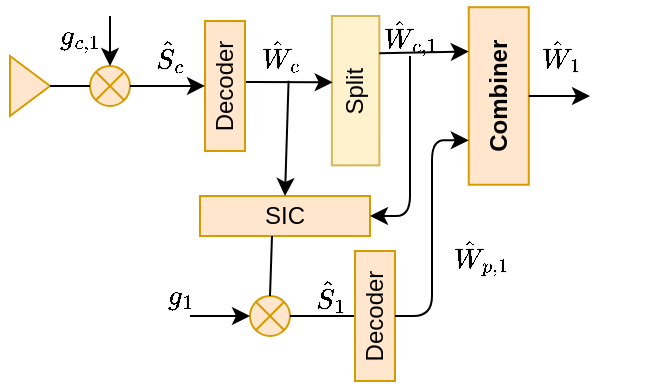 <mxfile version="14.9.6" type="device"><diagram id="qhP0U1KYITsx4uoJZqjK" name="Page-1"><mxGraphModel dx="724" dy="537" grid="1" gridSize="10" guides="1" tooltips="1" connect="1" arrows="1" fold="1" page="1" pageScale="1" pageWidth="850" pageHeight="1100" math="1" shadow="0"><root><mxCell id="0"/><mxCell id="1" parent="0"/><mxCell id="SLeXn7zhtvLaVzBuZ1ag-73" value="" style="triangle;whiteSpace=wrap;html=1;direction=east;fillColor=#ffe6cc;strokeColor=#d79b00;" vertex="1" parent="1"><mxGeometry x="80" y="540" width="20" height="30" as="geometry"/></mxCell><mxCell id="SLeXn7zhtvLaVzBuZ1ag-74" value="" style="shape=sumEllipse;perimeter=ellipsePerimeter;whiteSpace=wrap;html=1;backgroundOutline=1;fillColor=#ffe6cc;strokeColor=#d79b00;" vertex="1" parent="1"><mxGeometry x="120" y="545" width="20" height="20" as="geometry"/></mxCell><mxCell id="SLeXn7zhtvLaVzBuZ1ag-75" value="" style="endArrow=none;html=1;exitX=1;exitY=0.5;exitDx=0;exitDy=0;entryX=0;entryY=0.5;entryDx=0;entryDy=0;" edge="1" parent="1" source="SLeXn7zhtvLaVzBuZ1ag-73" target="SLeXn7zhtvLaVzBuZ1ag-74"><mxGeometry width="50" height="50" relative="1" as="geometry"><mxPoint x="230" y="480" as="sourcePoint"/><mxPoint x="280" y="430" as="targetPoint"/></mxGeometry></mxCell><mxCell id="SLeXn7zhtvLaVzBuZ1ag-77" value="Decoder" style="rounded=0;whiteSpace=wrap;html=1;rotation=-90;fillColor=#ffe6cc;strokeColor=#d79b00;" vertex="1" parent="1"><mxGeometry x="155" y="544.99" width="65" height="20" as="geometry"/></mxCell><mxCell id="SLeXn7zhtvLaVzBuZ1ag-78" value="" style="endArrow=classic;html=1;exitX=1;exitY=0.5;exitDx=0;exitDy=0;entryX=0.5;entryY=0;entryDx=0;entryDy=0;" edge="1" parent="1" source="SLeXn7zhtvLaVzBuZ1ag-74" target="SLeXn7zhtvLaVzBuZ1ag-77"><mxGeometry width="50" height="50" relative="1" as="geometry"><mxPoint x="230" y="480" as="sourcePoint"/><mxPoint x="170" y="555" as="targetPoint"/></mxGeometry></mxCell><mxCell id="SLeXn7zhtvLaVzBuZ1ag-80" value="Split" style="rounded=0;whiteSpace=wrap;html=1;rotation=-90;fillColor=#fff2cc;strokeColor=#d6b656;" vertex="1" parent="1"><mxGeometry x="215.46" y="545.46" width="74.69" height="23.75" as="geometry"/></mxCell><mxCell id="SLeXn7zhtvLaVzBuZ1ag-83" value="" style="endArrow=classic;html=1;entryX=0.556;entryY=0.017;entryDx=0;entryDy=0;entryPerimeter=0;" edge="1" parent="1" target="SLeXn7zhtvLaVzBuZ1ag-80"><mxGeometry width="50" height="50" relative="1" as="geometry"><mxPoint x="198" y="553" as="sourcePoint"/><mxPoint x="241" y="553" as="targetPoint"/></mxGeometry></mxCell><mxCell id="SLeXn7zhtvLaVzBuZ1ag-84" value="&lt;b&gt;Combiner&lt;/b&gt;" style="rounded=0;whiteSpace=wrap;html=1;fillColor=#ffe6cc;strokeColor=#d79b00;direction=east;rotation=-90;" vertex="1" parent="1"><mxGeometry x="280" y="544.99" width="88.75" height="30" as="geometry"/></mxCell><mxCell id="SLeXn7zhtvLaVzBuZ1ag-85" value="" style="endArrow=classic;html=1;exitX=0.75;exitY=1;exitDx=0;exitDy=0;entryX=0.75;entryY=0;entryDx=0;entryDy=0;" edge="1" parent="1" source="SLeXn7zhtvLaVzBuZ1ag-80" target="SLeXn7zhtvLaVzBuZ1ag-84"><mxGeometry width="50" height="50" relative="1" as="geometry"><mxPoint x="230" y="480" as="sourcePoint"/><mxPoint x="280" y="541" as="targetPoint"/></mxGeometry></mxCell><mxCell id="SLeXn7zhtvLaVzBuZ1ag-86" value="SIC" style="rounded=0;whiteSpace=wrap;html=1;fillColor=#ffe6cc;strokeColor=#d79b00;" vertex="1" parent="1"><mxGeometry x="175" y="610" width="85" height="20" as="geometry"/></mxCell><mxCell id="SLeXn7zhtvLaVzBuZ1ag-92" value="" style="shape=sumEllipse;perimeter=ellipsePerimeter;whiteSpace=wrap;html=1;backgroundOutline=1;fillColor=#ffe6cc;strokeColor=#d79b00;" vertex="1" parent="1"><mxGeometry x="200" y="660" width="20" height="20" as="geometry"/></mxCell><mxCell id="SLeXn7zhtvLaVzBuZ1ag-93" value="" style="endArrow=none;html=1;exitX=0.5;exitY=0;exitDx=0;exitDy=0;" edge="1" parent="1" source="SLeXn7zhtvLaVzBuZ1ag-92"><mxGeometry width="50" height="50" relative="1" as="geometry"><mxPoint x="230" y="620" as="sourcePoint"/><mxPoint x="211" y="630" as="targetPoint"/></mxGeometry></mxCell><mxCell id="SLeXn7zhtvLaVzBuZ1ag-94" value="" style="endArrow=none;html=1;exitX=1;exitY=0.5;exitDx=0;exitDy=0;" edge="1" parent="1" source="SLeXn7zhtvLaVzBuZ1ag-92"><mxGeometry width="50" height="50" relative="1" as="geometry"><mxPoint x="230" y="620" as="sourcePoint"/><mxPoint x="260" y="670" as="targetPoint"/></mxGeometry></mxCell><mxCell id="SLeXn7zhtvLaVzBuZ1ag-95" value="Decoder" style="rounded=0;whiteSpace=wrap;html=1;rotation=-90;fillColor=#ffe6cc;strokeColor=#d79b00;" vertex="1" parent="1"><mxGeometry x="230" y="660" width="65" height="20" as="geometry"/></mxCell><mxCell id="SLeXn7zhtvLaVzBuZ1ag-97" value="" style="edgeStyle=elbowEdgeStyle;elbow=horizontal;endArrow=classic;html=1;exitX=0.5;exitY=1;exitDx=0;exitDy=0;entryX=0.25;entryY=0;entryDx=0;entryDy=0;" edge="1" parent="1" source="SLeXn7zhtvLaVzBuZ1ag-95" target="SLeXn7zhtvLaVzBuZ1ag-84"><mxGeometry width="50" height="50" relative="1" as="geometry"><mxPoint x="230" y="620" as="sourcePoint"/><mxPoint x="280" y="570" as="targetPoint"/></mxGeometry></mxCell><mxCell id="SLeXn7zhtvLaVzBuZ1ag-98" value="" style="endArrow=classic;html=1;exitX=0.5;exitY=1;exitDx=0;exitDy=0;" edge="1" parent="1" source="SLeXn7zhtvLaVzBuZ1ag-84"><mxGeometry width="50" height="50" relative="1" as="geometry"><mxPoint x="230" y="620" as="sourcePoint"/><mxPoint x="370" y="560" as="targetPoint"/></mxGeometry></mxCell><mxCell id="SLeXn7zhtvLaVzBuZ1ag-99" value="" style="endArrow=classic;html=1;entryX=0.5;entryY=0;entryDx=0;entryDy=0;" edge="1" parent="1" target="SLeXn7zhtvLaVzBuZ1ag-74"><mxGeometry width="50" height="50" relative="1" as="geometry"><mxPoint x="130" y="520" as="sourcePoint"/><mxPoint x="280" y="370" as="targetPoint"/></mxGeometry></mxCell><mxCell id="SLeXn7zhtvLaVzBuZ1ag-100" value="&lt;b&gt;$$g_{c,1}$$&lt;/b&gt;" style="text;html=1;align=center;verticalAlign=middle;resizable=0;points=[];autosize=1;strokeColor=none;" vertex="1" parent="1"><mxGeometry x="75" y="520" width="80" height="20" as="geometry"/></mxCell><mxCell id="SLeXn7zhtvLaVzBuZ1ag-101" value="&lt;b&gt;$$\hat{S}_{c}$$&lt;/b&gt;" style="text;html=1;align=center;verticalAlign=middle;resizable=0;points=[];autosize=1;strokeColor=none;" vertex="1" parent="1"><mxGeometry x="110" y="530" width="100" height="20" as="geometry"/></mxCell><mxCell id="SLeXn7zhtvLaVzBuZ1ag-102" value="&lt;b&gt;$$\hat{W}_{c}$$&lt;/b&gt;" style="text;html=1;align=center;verticalAlign=middle;resizable=0;points=[];autosize=1;strokeColor=none;" vertex="1" parent="1"><mxGeometry x="160" y="530" width="110" height="20" as="geometry"/></mxCell><mxCell id="SLeXn7zhtvLaVzBuZ1ag-103" value="&lt;b&gt;$$\hat{W}_{c,1}$$&lt;/b&gt;" style="text;html=1;align=center;verticalAlign=middle;resizable=0;points=[];autosize=1;strokeColor=none;" vertex="1" parent="1"><mxGeometry x="220" y="520" width="120" height="20" as="geometry"/></mxCell><mxCell id="SLeXn7zhtvLaVzBuZ1ag-104" value="" style="endArrow=classic;html=1;entryX=0;entryY=0.5;entryDx=0;entryDy=0;" edge="1" parent="1" target="SLeXn7zhtvLaVzBuZ1ag-92"><mxGeometry width="50" height="50" relative="1" as="geometry"><mxPoint x="170" y="670" as="sourcePoint"/><mxPoint x="280" y="430" as="targetPoint"/></mxGeometry></mxCell><mxCell id="SLeXn7zhtvLaVzBuZ1ag-105" value="&lt;b&gt;$$g_{1}$$&lt;/b&gt;" style="text;html=1;align=center;verticalAlign=middle;resizable=0;points=[];autosize=1;strokeColor=none;" vertex="1" parent="1"><mxGeometry x="130" y="650" width="70" height="20" as="geometry"/></mxCell><mxCell id="SLeXn7zhtvLaVzBuZ1ag-107" value="&lt;b&gt;$$\hat{S}_{1}$$&lt;/b&gt;" style="text;html=1;align=center;verticalAlign=middle;resizable=0;points=[];autosize=1;strokeColor=none;" vertex="1" parent="1"><mxGeometry x="190.15" y="650" width="100" height="20" as="geometry"/></mxCell><mxCell id="SLeXn7zhtvLaVzBuZ1ag-108" value="&lt;b&gt;$$\hat{W}_{p,1}$$&lt;/b&gt;" style="text;html=1;align=center;verticalAlign=middle;resizable=0;points=[];autosize=1;strokeColor=none;" vertex="1" parent="1"><mxGeometry x="255" y="630" width="120" height="20" as="geometry"/></mxCell><mxCell id="SLeXn7zhtvLaVzBuZ1ag-109" value="" style="endArrow=classic;html=1;entryX=0.5;entryY=0;entryDx=0;entryDy=0;exitX=0.539;exitY=1.117;exitDx=0;exitDy=0;exitPerimeter=0;" edge="1" parent="1" source="SLeXn7zhtvLaVzBuZ1ag-102" target="SLeXn7zhtvLaVzBuZ1ag-86"><mxGeometry width="50" height="50" relative="1" as="geometry"><mxPoint x="218" y="570" as="sourcePoint"/><mxPoint x="211" y="608" as="targetPoint"/></mxGeometry></mxCell><mxCell id="SLeXn7zhtvLaVzBuZ1ag-110" value="" style="endArrow=classic;html=1;" edge="1" parent="1" source="SLeXn7zhtvLaVzBuZ1ag-103"><mxGeometry width="50" height="50" relative="1" as="geometry"><mxPoint x="230" y="480" as="sourcePoint"/><mxPoint x="260" y="620" as="targetPoint"/><Array as="points"><mxPoint x="280" y="620"/></Array></mxGeometry></mxCell><mxCell id="SLeXn7zhtvLaVzBuZ1ag-111" value="&lt;b&gt;$$\hat{W}_{1}$$&lt;/b&gt;" style="text;html=1;align=center;verticalAlign=middle;resizable=0;points=[];autosize=1;strokeColor=none;" vertex="1" parent="1"><mxGeometry x="300" y="530" width="110" height="20" as="geometry"/></mxCell></root></mxGraphModel></diagram></mxfile>
